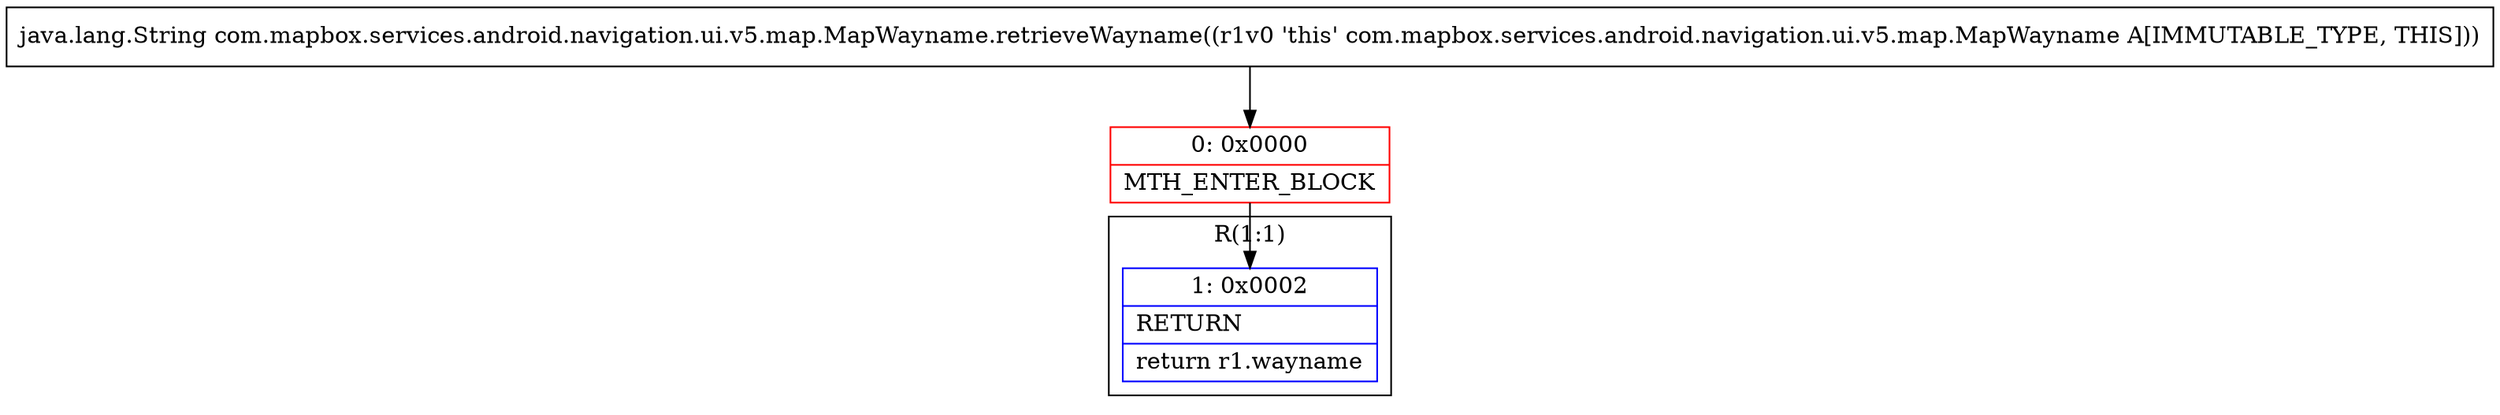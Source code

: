 digraph "CFG forcom.mapbox.services.android.navigation.ui.v5.map.MapWayname.retrieveWayname()Ljava\/lang\/String;" {
subgraph cluster_Region_623520823 {
label = "R(1:1)";
node [shape=record,color=blue];
Node_1 [shape=record,label="{1\:\ 0x0002|RETURN\l|return r1.wayname\l}"];
}
Node_0 [shape=record,color=red,label="{0\:\ 0x0000|MTH_ENTER_BLOCK\l}"];
MethodNode[shape=record,label="{java.lang.String com.mapbox.services.android.navigation.ui.v5.map.MapWayname.retrieveWayname((r1v0 'this' com.mapbox.services.android.navigation.ui.v5.map.MapWayname A[IMMUTABLE_TYPE, THIS])) }"];
MethodNode -> Node_0;
Node_0 -> Node_1;
}

